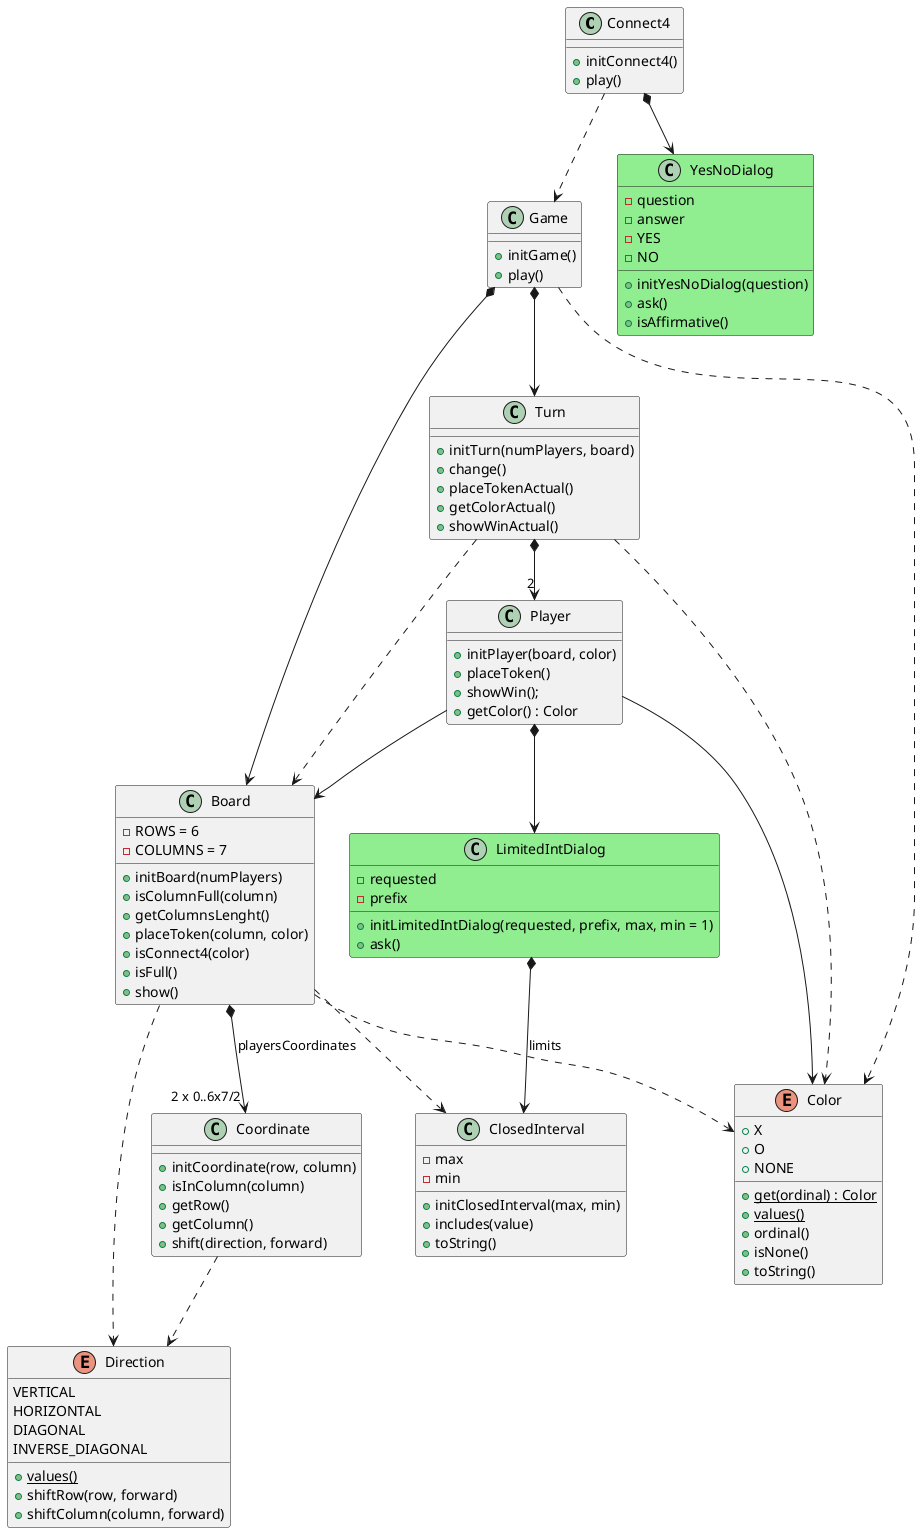 @startuml analysis

class Connect4 {

    + initConnect4()
    + play()
}
Connect4 ..> Game
Connect4 *--> YesNoDialog

class Game {     

    + initGame()
    + play()
}
Game *--> Turn
Game *--> Board
Game ..> Color

class Turn {

    + initTurn(numPlayers, board)    
    + change()      
    + placeTokenActual()    
    + getColorActual()
    + showWinActual()
}
Turn *--> "2" Player
Turn ..> Board
Turn ..> Color

class Player {

    + initPlayer(board, color)
    + placeToken()
    + showWin();
    + getColor() : Color
}
Player --> Board
Player --> Color
Player *--> LimitedIntDialog

class Board {
    - ROWS = 6
    - COLUMNS = 7
    
    + initBoard(numPlayers)
    + isColumnFull(column)
    + getColumnsLenght()
    + placeToken(column, color)
    + isConnect4(color)
    + isFull()
    + show()
}
Board ..> ClosedInterval
Board *--> "2 x 0..6x7/2" Coordinate : playersCoordinates
Board ..> Direction
Board ..> Color

class Coordinate {
    + initCoordinate(row, column)
    + isInColumn(column)
    + getRow()
    + getColumn()
    + shift(direction, forward)
}
Coordinate ..> Direction

enum Direction {
    VERTICAL
    HORIZONTAL
    DIAGONAL
    INVERSE_DIAGONAL

    + {static} values()
    + shiftRow(row, forward)
    + shiftColumn(column, forward)
}

enum Color {
    + X
    + O   
    + NONE 

    + {static} get(ordinal) : Color  
    + {static} values()  
    + ordinal()
    + isNone()
    + toString()
}

class YesNoDialog #LightGreen {  
    - question
    - answer   
    - YES
    - NO

    + initYesNoDialog(question)
    + ask()
    + isAffirmative()
}

class LimitedIntDialog #LightGreen {
    - requested
    - prefix
    

    + initLimitedIntDialog(requested, prefix, max, min = 1) 
    + ask()
}
LimitedIntDialog *--> ClosedInterval : limits

class ClosedInterval {
    - max
    - min

    + initClosedInterval(max, min)
    + includes(value)
    + toString()
}


@enduml